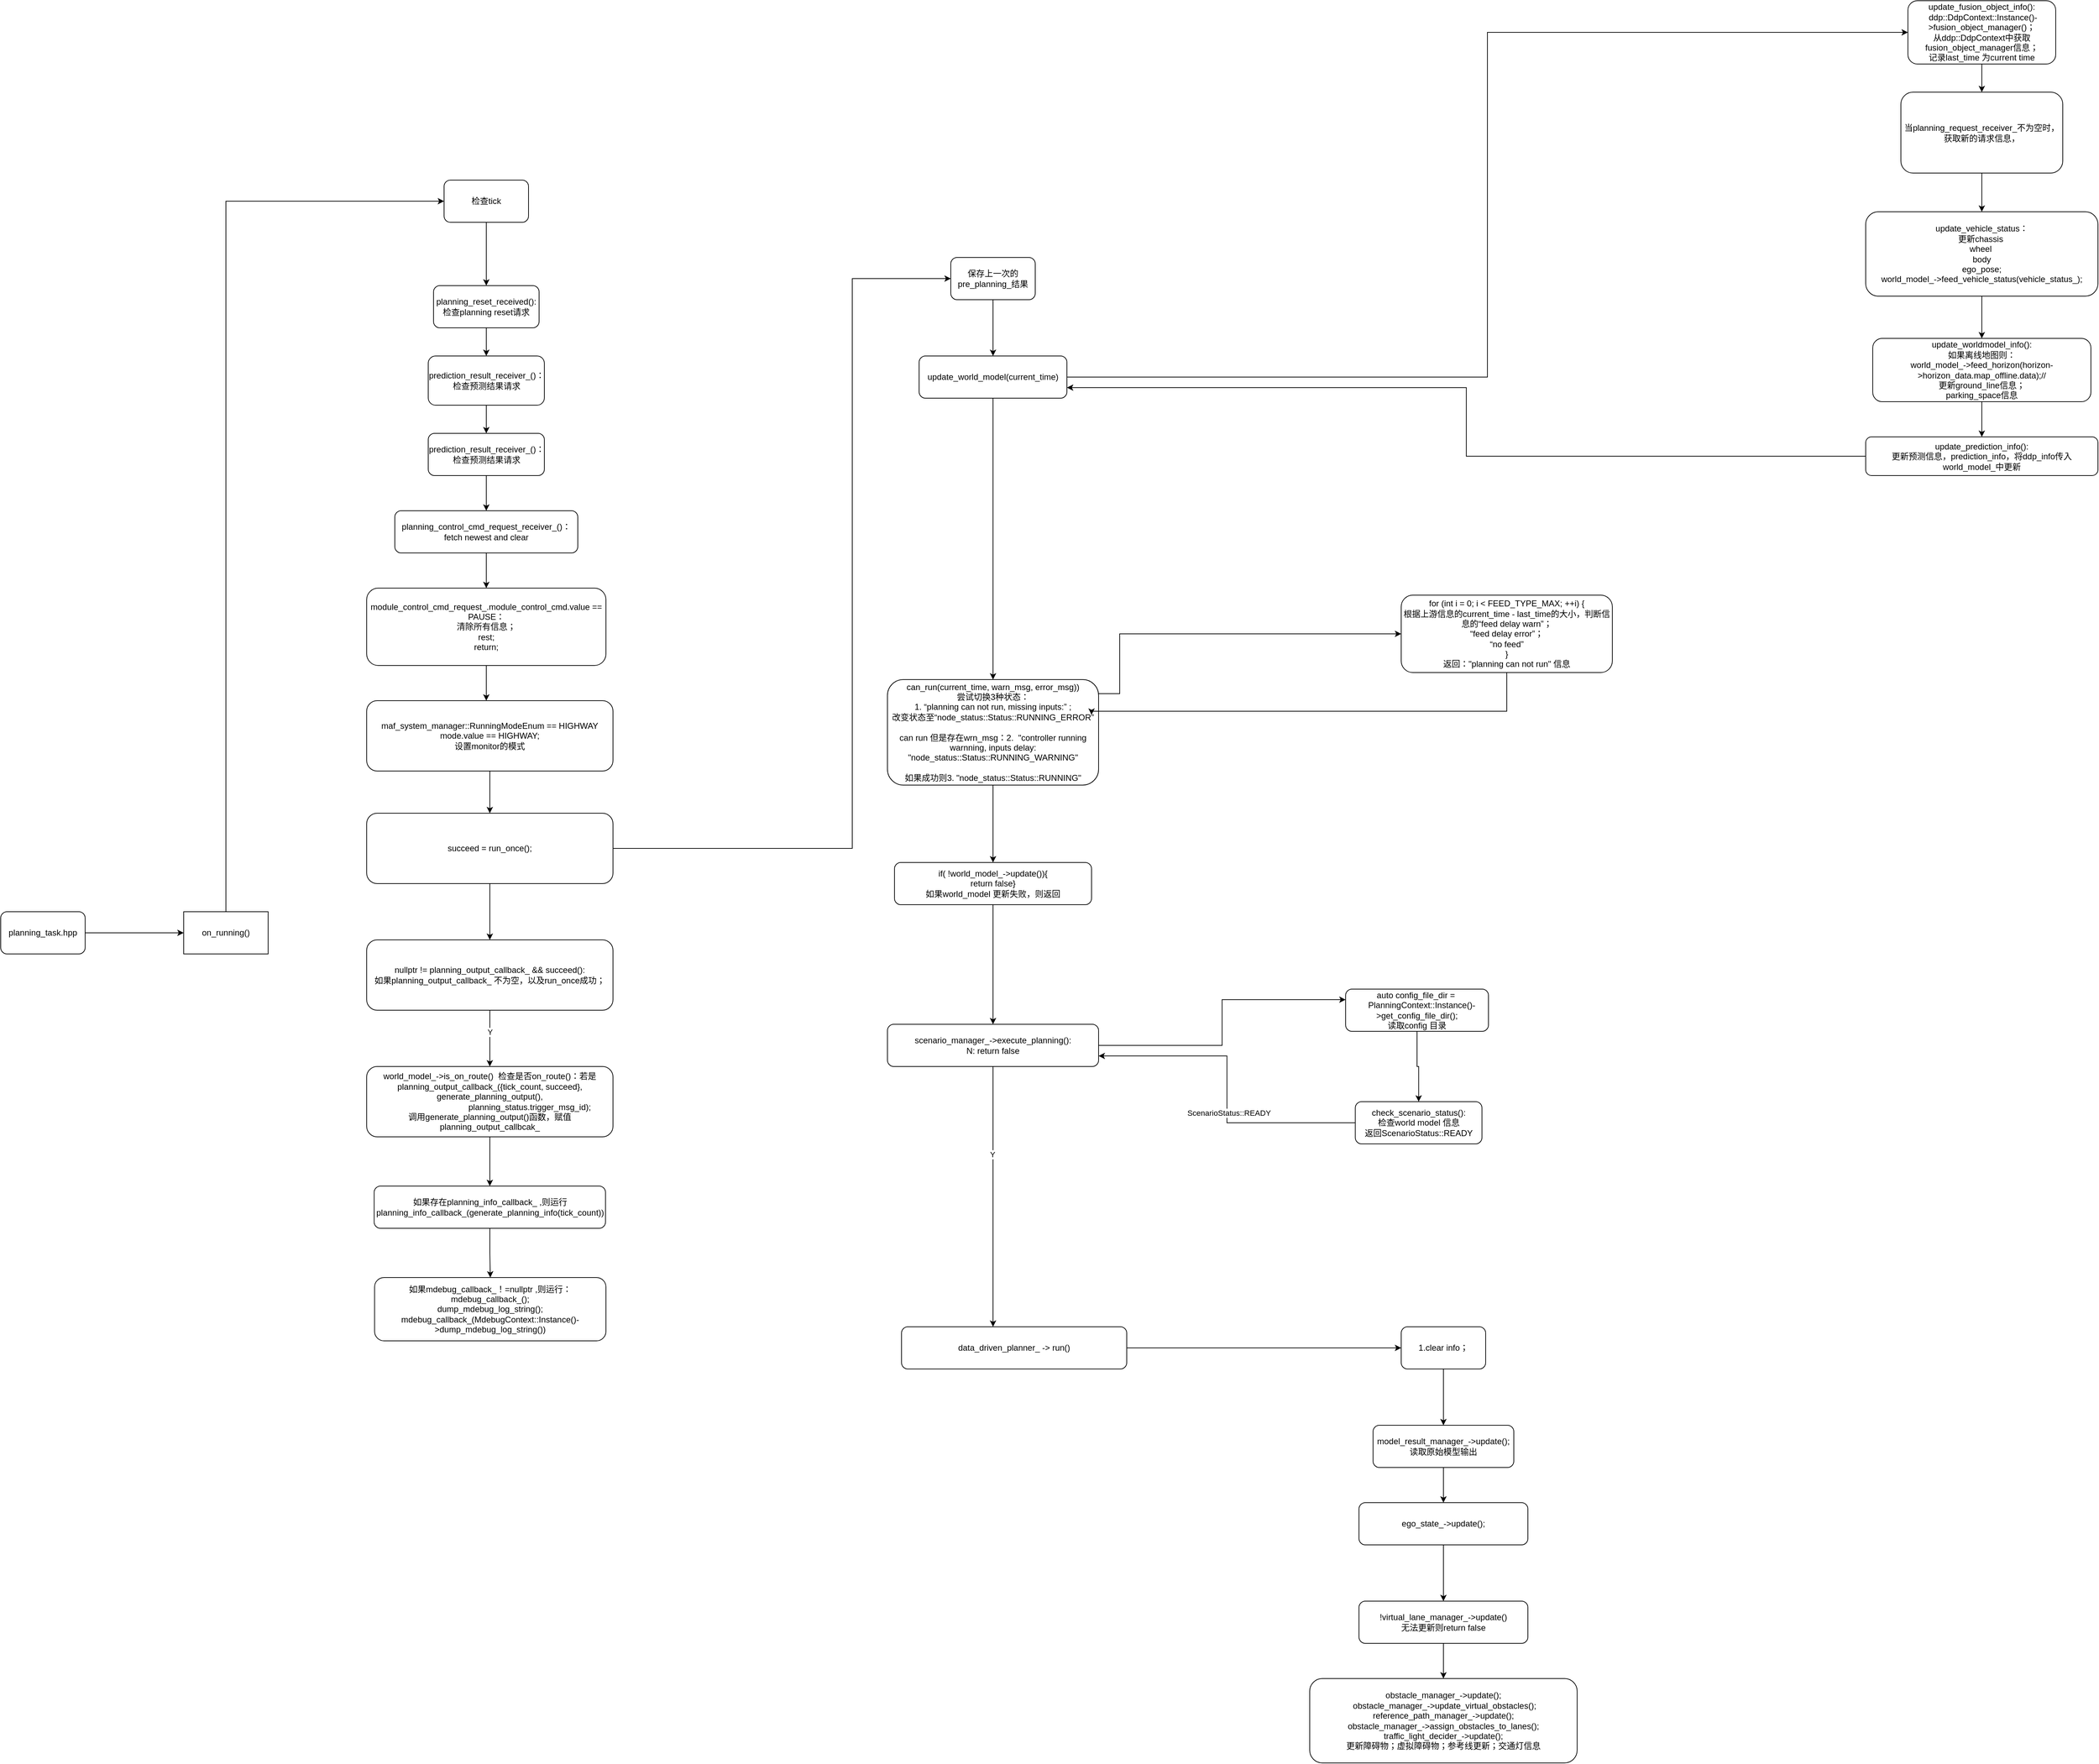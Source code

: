 <mxfile version="17.4.0" type="github">
  <diagram id="srVCzBpt83XQ97jSB2nB" name="第 1 页">
    <mxGraphModel dx="1752" dy="1935" grid="1" gridSize="10" guides="1" tooltips="1" connect="1" arrows="1" fold="1" page="1" pageScale="1" pageWidth="827" pageHeight="1169" math="0" shadow="0">
      <root>
        <mxCell id="0" />
        <mxCell id="1" parent="0" />
        <mxCell id="_m-UhnS5-_mcAKN76l4S-1" style="edgeStyle=orthogonalEdgeStyle;rounded=0;orthogonalLoop=1;jettySize=auto;html=1;entryX=0;entryY=0.5;entryDx=0;entryDy=0;" parent="1" source="_m-UhnS5-_mcAKN76l4S-2" target="_m-UhnS5-_mcAKN76l4S-4" edge="1">
          <mxGeometry relative="1" as="geometry">
            <mxPoint x="230" y="1120" as="targetPoint" />
          </mxGeometry>
        </mxCell>
        <mxCell id="_m-UhnS5-_mcAKN76l4S-2" value="planning_task.hpp" style="rounded=1;whiteSpace=wrap;html=1;" parent="1" vertex="1">
          <mxGeometry x="40" y="1080" width="120" height="60" as="geometry" />
        </mxCell>
        <mxCell id="_m-UhnS5-_mcAKN76l4S-3" style="edgeStyle=orthogonalEdgeStyle;rounded=0;orthogonalLoop=1;jettySize=auto;html=1;entryX=0;entryY=0.5;entryDx=0;entryDy=0;" parent="1" source="_m-UhnS5-_mcAKN76l4S-4" target="_m-UhnS5-_mcAKN76l4S-6" edge="1">
          <mxGeometry relative="1" as="geometry">
            <Array as="points">
              <mxPoint x="360" y="70" />
            </Array>
          </mxGeometry>
        </mxCell>
        <mxCell id="_m-UhnS5-_mcAKN76l4S-4" value="on_running()" style="rounded=0;whiteSpace=wrap;html=1;" parent="1" vertex="1">
          <mxGeometry x="300" y="1080" width="120" height="60" as="geometry" />
        </mxCell>
        <mxCell id="_m-UhnS5-_mcAKN76l4S-5" value="" style="edgeStyle=orthogonalEdgeStyle;rounded=0;orthogonalLoop=1;jettySize=auto;html=1;" parent="1" source="_m-UhnS5-_mcAKN76l4S-6" target="_m-UhnS5-_mcAKN76l4S-8" edge="1">
          <mxGeometry relative="1" as="geometry" />
        </mxCell>
        <mxCell id="_m-UhnS5-_mcAKN76l4S-6" value="检查tick" style="rounded=1;whiteSpace=wrap;html=1;" parent="1" vertex="1">
          <mxGeometry x="670" y="40" width="120" height="60" as="geometry" />
        </mxCell>
        <mxCell id="_m-UhnS5-_mcAKN76l4S-7" value="" style="edgeStyle=orthogonalEdgeStyle;rounded=0;orthogonalLoop=1;jettySize=auto;html=1;" parent="1" source="_m-UhnS5-_mcAKN76l4S-8" target="_m-UhnS5-_mcAKN76l4S-10" edge="1">
          <mxGeometry relative="1" as="geometry" />
        </mxCell>
        <mxCell id="_m-UhnS5-_mcAKN76l4S-8" value="planning_reset_received():&lt;br&gt;检查planning reset请求" style="rounded=1;whiteSpace=wrap;html=1;" parent="1" vertex="1">
          <mxGeometry x="655" y="190" width="150" height="60" as="geometry" />
        </mxCell>
        <mxCell id="_m-UhnS5-_mcAKN76l4S-9" value="" style="edgeStyle=orthogonalEdgeStyle;rounded=0;orthogonalLoop=1;jettySize=auto;html=1;" parent="1" source="_m-UhnS5-_mcAKN76l4S-10" target="_m-UhnS5-_mcAKN76l4S-12" edge="1">
          <mxGeometry relative="1" as="geometry" />
        </mxCell>
        <mxCell id="_m-UhnS5-_mcAKN76l4S-10" value="prediction_result_receiver_()：&lt;br&gt;检查预测结果请求" style="rounded=1;whiteSpace=wrap;html=1;" parent="1" vertex="1">
          <mxGeometry x="647.5" y="290" width="165" height="70" as="geometry" />
        </mxCell>
        <mxCell id="_m-UhnS5-_mcAKN76l4S-11" value="" style="edgeStyle=orthogonalEdgeStyle;rounded=0;orthogonalLoop=1;jettySize=auto;html=1;" parent="1" source="_m-UhnS5-_mcAKN76l4S-12" target="_m-UhnS5-_mcAKN76l4S-14" edge="1">
          <mxGeometry relative="1" as="geometry" />
        </mxCell>
        <mxCell id="_m-UhnS5-_mcAKN76l4S-12" value="prediction_result_receiver_()：&lt;br&gt;检查预测结果请求" style="rounded=1;whiteSpace=wrap;html=1;" parent="1" vertex="1">
          <mxGeometry x="647.5" y="400" width="165" height="60" as="geometry" />
        </mxCell>
        <mxCell id="_m-UhnS5-_mcAKN76l4S-13" value="" style="edgeStyle=orthogonalEdgeStyle;rounded=0;orthogonalLoop=1;jettySize=auto;html=1;" parent="1" source="_m-UhnS5-_mcAKN76l4S-14" target="_m-UhnS5-_mcAKN76l4S-16" edge="1">
          <mxGeometry relative="1" as="geometry" />
        </mxCell>
        <mxCell id="_m-UhnS5-_mcAKN76l4S-14" value="planning_control_cmd_request_receiver_()：&lt;br&gt;fetch newest and clear" style="rounded=1;whiteSpace=wrap;html=1;" parent="1" vertex="1">
          <mxGeometry x="600" y="510" width="260" height="60" as="geometry" />
        </mxCell>
        <mxCell id="_m-UhnS5-_mcAKN76l4S-15" style="edgeStyle=orthogonalEdgeStyle;rounded=0;orthogonalLoop=1;jettySize=auto;html=1;" parent="1" source="_m-UhnS5-_mcAKN76l4S-16" edge="1">
          <mxGeometry relative="1" as="geometry">
            <mxPoint x="730" y="780" as="targetPoint" />
          </mxGeometry>
        </mxCell>
        <mxCell id="_m-UhnS5-_mcAKN76l4S-16" value="module_control_cmd_request_.module_control_cmd.value == PAUSE：&lt;br&gt;清除所有信息；&lt;br&gt;rest;&lt;br&gt;return;" style="rounded=1;whiteSpace=wrap;html=1;" parent="1" vertex="1">
          <mxGeometry x="560" y="620" width="340" height="110" as="geometry" />
        </mxCell>
        <mxCell id="_m-UhnS5-_mcAKN76l4S-17" value="" style="edgeStyle=orthogonalEdgeStyle;rounded=0;orthogonalLoop=1;jettySize=auto;html=1;" parent="1" source="_m-UhnS5-_mcAKN76l4S-18" target="_m-UhnS5-_mcAKN76l4S-21" edge="1">
          <mxGeometry relative="1" as="geometry" />
        </mxCell>
        <mxCell id="_m-UhnS5-_mcAKN76l4S-18" value="&lt;br&gt;maf_system_manager::RunningModeEnum == HIGHWAY&lt;br&gt;mode.value == HIGHWAY;&lt;br&gt;设置monitor的模式&lt;br&gt;&lt;br&gt;" style="rounded=1;whiteSpace=wrap;html=1;" parent="1" vertex="1">
          <mxGeometry x="560" y="780" width="350" height="100" as="geometry" />
        </mxCell>
        <mxCell id="_m-UhnS5-_mcAKN76l4S-19" value="" style="edgeStyle=orthogonalEdgeStyle;rounded=0;orthogonalLoop=1;jettySize=auto;html=1;" parent="1" source="_m-UhnS5-_mcAKN76l4S-21" target="_m-UhnS5-_mcAKN76l4S-24" edge="1">
          <mxGeometry relative="1" as="geometry" />
        </mxCell>
        <mxCell id="_m-UhnS5-_mcAKN76l4S-20" value="" style="edgeStyle=orthogonalEdgeStyle;rounded=0;orthogonalLoop=1;jettySize=auto;html=1;" parent="1" source="_m-UhnS5-_mcAKN76l4S-21" target="_m-UhnS5-_mcAKN76l4S-31" edge="1">
          <mxGeometry relative="1" as="geometry">
            <Array as="points">
              <mxPoint x="1250" y="990" />
              <mxPoint x="1250" y="180" />
            </Array>
          </mxGeometry>
        </mxCell>
        <mxCell id="_m-UhnS5-_mcAKN76l4S-21" value="succeed = run_once();&lt;br&gt;" style="rounded=1;whiteSpace=wrap;html=1;" parent="1" vertex="1">
          <mxGeometry x="560" y="940" width="350" height="100" as="geometry" />
        </mxCell>
        <mxCell id="_m-UhnS5-_mcAKN76l4S-22" value="" style="edgeStyle=orthogonalEdgeStyle;rounded=0;orthogonalLoop=1;jettySize=auto;html=1;" parent="1" source="_m-UhnS5-_mcAKN76l4S-24" target="_m-UhnS5-_mcAKN76l4S-26" edge="1">
          <mxGeometry relative="1" as="geometry" />
        </mxCell>
        <mxCell id="_m-UhnS5-_mcAKN76l4S-23" value="Y" style="edgeLabel;html=1;align=center;verticalAlign=middle;resizable=0;points=[];" parent="_m-UhnS5-_mcAKN76l4S-22" vertex="1" connectable="0">
          <mxGeometry x="-0.242" relative="1" as="geometry">
            <mxPoint as="offset" />
          </mxGeometry>
        </mxCell>
        <mxCell id="_m-UhnS5-_mcAKN76l4S-24" value="nullptr != planning_output_callback_ &amp;amp;&amp;amp; succeed():&lt;br&gt;如果planning_output_callback_ 不为空，以及run_once成功；&lt;br&gt;" style="rounded=1;whiteSpace=wrap;html=1;" parent="1" vertex="1">
          <mxGeometry x="560" y="1120" width="350" height="100" as="geometry" />
        </mxCell>
        <mxCell id="_m-UhnS5-_mcAKN76l4S-25" value="" style="edgeStyle=orthogonalEdgeStyle;rounded=0;orthogonalLoop=1;jettySize=auto;html=1;" parent="1" source="_m-UhnS5-_mcAKN76l4S-26" target="_m-UhnS5-_mcAKN76l4S-28" edge="1">
          <mxGeometry relative="1" as="geometry" />
        </mxCell>
        <mxCell id="_m-UhnS5-_mcAKN76l4S-26" value="world_model_-&amp;gt;is_on_route()&amp;nbsp; 检查是否on_route()：若是&lt;br&gt;&lt;div&gt;planning_output_callback_({tick_count, succeed}, generate_planning_output(),&lt;/div&gt;&lt;div&gt;&amp;nbsp; &amp;nbsp; &amp;nbsp; &amp;nbsp; &amp;nbsp; &amp;nbsp; &amp;nbsp; &amp;nbsp; &amp;nbsp; &amp;nbsp; &amp;nbsp; &amp;nbsp; &amp;nbsp; &amp;nbsp; &amp;nbsp; &amp;nbsp; &amp;nbsp; planning_status.trigger_msg_id);&lt;/div&gt;&lt;div&gt;调用generate_planning_output()函数，赋值planning_output_callbcak_&lt;/div&gt;" style="rounded=1;whiteSpace=wrap;html=1;" parent="1" vertex="1">
          <mxGeometry x="560" y="1300" width="350" height="100" as="geometry" />
        </mxCell>
        <mxCell id="_m-UhnS5-_mcAKN76l4S-27" value="" style="edgeStyle=orthogonalEdgeStyle;rounded=0;orthogonalLoop=1;jettySize=auto;html=1;" parent="1" source="_m-UhnS5-_mcAKN76l4S-28" target="_m-UhnS5-_mcAKN76l4S-29" edge="1">
          <mxGeometry relative="1" as="geometry" />
        </mxCell>
        <mxCell id="_m-UhnS5-_mcAKN76l4S-28" value="如果存在planning_info_callback_ ,则运行planning_info_callback_(generate_planning_info(tick_count))" style="rounded=1;whiteSpace=wrap;html=1;" parent="1" vertex="1">
          <mxGeometry x="570.63" y="1470" width="328.75" height="60" as="geometry" />
        </mxCell>
        <mxCell id="_m-UhnS5-_mcAKN76l4S-29" value="如果mdebug_callback_！=nullptr ,则运行：&lt;br&gt;mdebug_callback_();&lt;br&gt;dump_mdebug_log_string();&lt;br&gt;mdebug_callback_(MdebugContext::Instance()-&amp;gt;dump_mdebug_log_string())" style="rounded=1;whiteSpace=wrap;html=1;" parent="1" vertex="1">
          <mxGeometry x="571.25" y="1600" width="328.75" height="90" as="geometry" />
        </mxCell>
        <mxCell id="_m-UhnS5-_mcAKN76l4S-30" value="" style="edgeStyle=orthogonalEdgeStyle;rounded=0;orthogonalLoop=1;jettySize=auto;html=1;" parent="1" source="_m-UhnS5-_mcAKN76l4S-31" target="_m-UhnS5-_mcAKN76l4S-33" edge="1">
          <mxGeometry relative="1" as="geometry" />
        </mxCell>
        <mxCell id="_m-UhnS5-_mcAKN76l4S-31" value="保存上一次的pre_planning_结果" style="whiteSpace=wrap;html=1;rounded=1;" parent="1" vertex="1">
          <mxGeometry x="1390" y="150" width="120" height="60" as="geometry" />
        </mxCell>
        <mxCell id="_m-UhnS5-_mcAKN76l4S-32" style="edgeStyle=orthogonalEdgeStyle;rounded=0;orthogonalLoop=1;jettySize=auto;html=1;entryX=0;entryY=0.5;entryDx=0;entryDy=0;" parent="1" source="_m-UhnS5-_mcAKN76l4S-33" target="_m-UhnS5-_mcAKN76l4S-35" edge="1">
          <mxGeometry relative="1" as="geometry">
            <mxPoint x="1640" y="230" as="targetPoint" />
          </mxGeometry>
        </mxCell>
        <mxCell id="_m-UhnS5-_mcAKN76l4S-45" value="" style="edgeStyle=orthogonalEdgeStyle;rounded=0;orthogonalLoop=1;jettySize=auto;html=1;" parent="1" source="_m-UhnS5-_mcAKN76l4S-33" target="_m-UhnS5-_mcAKN76l4S-44" edge="1">
          <mxGeometry relative="1" as="geometry" />
        </mxCell>
        <mxCell id="_m-UhnS5-_mcAKN76l4S-33" value="update_world_model(current_time)" style="rounded=1;whiteSpace=wrap;html=1;" parent="1" vertex="1">
          <mxGeometry x="1345" y="290" width="210" height="60" as="geometry" />
        </mxCell>
        <mxCell id="_m-UhnS5-_mcAKN76l4S-34" value="" style="edgeStyle=orthogonalEdgeStyle;rounded=0;orthogonalLoop=1;jettySize=auto;html=1;" parent="1" source="_m-UhnS5-_mcAKN76l4S-35" target="_m-UhnS5-_mcAKN76l4S-37" edge="1">
          <mxGeometry relative="1" as="geometry" />
        </mxCell>
        <mxCell id="_m-UhnS5-_mcAKN76l4S-35" value="update_fusion_object_info():&lt;br&gt;&amp;nbsp;ddp::DdpContext::Instance()-&amp;gt;fusion_object_manager()；&lt;br&gt;从ddp::DdpContext中获取fusion_object_manager信息；&lt;br&gt;记录last_time 为current time" style="rounded=1;whiteSpace=wrap;html=1;" parent="1" vertex="1">
          <mxGeometry x="2750" y="-215" width="210" height="90" as="geometry" />
        </mxCell>
        <mxCell id="_m-UhnS5-_mcAKN76l4S-36" value="" style="edgeStyle=orthogonalEdgeStyle;rounded=0;orthogonalLoop=1;jettySize=auto;html=1;" parent="1" source="_m-UhnS5-_mcAKN76l4S-37" target="_m-UhnS5-_mcAKN76l4S-39" edge="1">
          <mxGeometry relative="1" as="geometry" />
        </mxCell>
        <mxCell id="_m-UhnS5-_mcAKN76l4S-37" value="当planning_request_receiver_不为空时，获取新的请求信息，" style="whiteSpace=wrap;html=1;rounded=1;" parent="1" vertex="1">
          <mxGeometry x="2740" y="-85" width="230" height="115" as="geometry" />
        </mxCell>
        <mxCell id="_m-UhnS5-_mcAKN76l4S-38" value="" style="edgeStyle=orthogonalEdgeStyle;rounded=0;orthogonalLoop=1;jettySize=auto;html=1;" parent="1" source="_m-UhnS5-_mcAKN76l4S-39" target="_m-UhnS5-_mcAKN76l4S-41" edge="1">
          <mxGeometry relative="1" as="geometry" />
        </mxCell>
        <mxCell id="_m-UhnS5-_mcAKN76l4S-39" value="update_vehicle_status：&lt;br&gt;更新chassis&amp;nbsp;&lt;br&gt;wheel&amp;nbsp;&lt;br&gt;body&lt;br&gt;ego_pose;&lt;br&gt;world_model_-&amp;gt;feed_vehicle_status(vehicle_status_);" style="whiteSpace=wrap;html=1;rounded=1;" parent="1" vertex="1">
          <mxGeometry x="2690" y="85" width="330" height="120" as="geometry" />
        </mxCell>
        <mxCell id="_m-UhnS5-_mcAKN76l4S-40" value="" style="edgeStyle=orthogonalEdgeStyle;rounded=0;orthogonalLoop=1;jettySize=auto;html=1;" parent="1" source="_m-UhnS5-_mcAKN76l4S-41" target="_m-UhnS5-_mcAKN76l4S-43" edge="1">
          <mxGeometry relative="1" as="geometry" />
        </mxCell>
        <mxCell id="_m-UhnS5-_mcAKN76l4S-41" value="update_worldmodel_info():&lt;br&gt;如果离线地图则：&lt;br&gt;world_model_-&amp;gt;feed_horizon(horizon-&amp;gt;horizon_data.map_offline.data);//&lt;br&gt;更新ground_line信息；&lt;br&gt;parking_space信息" style="whiteSpace=wrap;html=1;rounded=1;" parent="1" vertex="1">
          <mxGeometry x="2700" y="265" width="310" height="90" as="geometry" />
        </mxCell>
        <mxCell id="_m-UhnS5-_mcAKN76l4S-42" style="edgeStyle=orthogonalEdgeStyle;rounded=0;orthogonalLoop=1;jettySize=auto;html=1;entryX=1;entryY=0.75;entryDx=0;entryDy=0;" parent="1" source="_m-UhnS5-_mcAKN76l4S-43" target="_m-UhnS5-_mcAKN76l4S-33" edge="1">
          <mxGeometry relative="1" as="geometry" />
        </mxCell>
        <mxCell id="_m-UhnS5-_mcAKN76l4S-43" value="update_prediction_info():&lt;br&gt;更新预测信息，prediction_info，将ddp_info传入world_model_中更新" style="whiteSpace=wrap;html=1;rounded=1;" parent="1" vertex="1">
          <mxGeometry x="2690" y="405" width="330" height="55" as="geometry" />
        </mxCell>
        <mxCell id="_m-UhnS5-_mcAKN76l4S-47" value="" style="edgeStyle=orthogonalEdgeStyle;rounded=0;orthogonalLoop=1;jettySize=auto;html=1;" parent="1" source="_m-UhnS5-_mcAKN76l4S-44" target="_m-UhnS5-_mcAKN76l4S-46" edge="1">
          <mxGeometry relative="1" as="geometry">
            <Array as="points">
              <mxPoint x="1630" y="770" />
              <mxPoint x="1630" y="685" />
            </Array>
          </mxGeometry>
        </mxCell>
        <mxCell id="_m-UhnS5-_mcAKN76l4S-52" value="" style="edgeStyle=orthogonalEdgeStyle;rounded=0;orthogonalLoop=1;jettySize=auto;html=1;" parent="1" source="_m-UhnS5-_mcAKN76l4S-44" target="_m-UhnS5-_mcAKN76l4S-51" edge="1">
          <mxGeometry relative="1" as="geometry" />
        </mxCell>
        <mxCell id="_m-UhnS5-_mcAKN76l4S-44" value="can_run(current_time, warn_msg, error_msg))&lt;br&gt;尝试切换3种状态：&lt;br&gt;1. “planning can not run, missing inputs:” ;&lt;br&gt;改变状态至“node_status::Status::RUNNING_ERROR”&lt;br&gt;&lt;br&gt;can run 但是存在wrn_msg：2.&amp;nbsp;&amp;nbsp;&quot;controller running warnning, inputs delay: &quot;node_status::Status::RUNNING_WARNING&quot;&lt;br&gt;&lt;br&gt;如果成功则3. &quot;node_status::Status::RUNNING&quot;" style="whiteSpace=wrap;html=1;rounded=1;" parent="1" vertex="1">
          <mxGeometry x="1300" y="750" width="300" height="150" as="geometry" />
        </mxCell>
        <mxCell id="_m-UhnS5-_mcAKN76l4S-48" style="edgeStyle=orthogonalEdgeStyle;rounded=0;orthogonalLoop=1;jettySize=auto;html=1;" parent="1" source="_m-UhnS5-_mcAKN76l4S-46" edge="1">
          <mxGeometry relative="1" as="geometry">
            <mxPoint x="1590" y="800" as="targetPoint" />
            <Array as="points">
              <mxPoint x="2180" y="795" />
              <mxPoint x="1590" y="795" />
            </Array>
          </mxGeometry>
        </mxCell>
        <mxCell id="_m-UhnS5-_mcAKN76l4S-46" value="for (int i = 0; i &amp;lt; FEED_TYPE_MAX; ++i) {&lt;br&gt;根据上游信息的current_time - last_time的大小，判断信息的“feed delay warn”；&lt;br&gt;“feed delay error”；&lt;br&gt;“no feed”&lt;br&gt;}&lt;br&gt;返回：&quot;planning can not run&quot; 信息" style="whiteSpace=wrap;html=1;rounded=1;" parent="1" vertex="1">
          <mxGeometry x="2030" y="630" width="300" height="110" as="geometry" />
        </mxCell>
        <mxCell id="_m-UhnS5-_mcAKN76l4S-54" value="" style="edgeStyle=orthogonalEdgeStyle;rounded=0;orthogonalLoop=1;jettySize=auto;html=1;" parent="1" source="_m-UhnS5-_mcAKN76l4S-51" target="_m-UhnS5-_mcAKN76l4S-53" edge="1">
          <mxGeometry relative="1" as="geometry" />
        </mxCell>
        <mxCell id="_m-UhnS5-_mcAKN76l4S-51" value="if( !world_model_-&amp;gt;update()){&lt;br&gt;return false}&lt;br&gt;如果world_model 更新失败，则返回" style="whiteSpace=wrap;html=1;rounded=1;" parent="1" vertex="1">
          <mxGeometry x="1310" y="1010" width="280" height="60" as="geometry" />
        </mxCell>
        <mxCell id="_m-UhnS5-_mcAKN76l4S-56" value="" style="edgeStyle=orthogonalEdgeStyle;rounded=0;orthogonalLoop=1;jettySize=auto;html=1;" parent="1" source="_m-UhnS5-_mcAKN76l4S-53" target="_m-UhnS5-_mcAKN76l4S-55" edge="1">
          <mxGeometry relative="1" as="geometry">
            <Array as="points">
              <mxPoint x="1450" y="1600" />
              <mxPoint x="1450" y="1600" />
            </Array>
          </mxGeometry>
        </mxCell>
        <mxCell id="_m-UhnS5-_mcAKN76l4S-57" value="Y" style="edgeLabel;html=1;align=center;verticalAlign=middle;resizable=0;points=[];" parent="_m-UhnS5-_mcAKN76l4S-56" vertex="1" connectable="0">
          <mxGeometry x="-0.323" y="-1" relative="1" as="geometry">
            <mxPoint as="offset" />
          </mxGeometry>
        </mxCell>
        <mxCell id="_m-UhnS5-_mcAKN76l4S-66" style="edgeStyle=orthogonalEdgeStyle;rounded=0;orthogonalLoop=1;jettySize=auto;html=1;entryX=0;entryY=0.25;entryDx=0;entryDy=0;" parent="1" source="_m-UhnS5-_mcAKN76l4S-53" target="_m-UhnS5-_mcAKN76l4S-58" edge="1">
          <mxGeometry relative="1" as="geometry" />
        </mxCell>
        <mxCell id="_m-UhnS5-_mcAKN76l4S-53" value="scenario_manager_-&amp;gt;execute_planning():&lt;br&gt;N: return false" style="whiteSpace=wrap;html=1;rounded=1;" parent="1" vertex="1">
          <mxGeometry x="1300" y="1240" width="300" height="60" as="geometry" />
        </mxCell>
        <mxCell id="_m-UhnS5-_mcAKN76l4S-65" value="" style="edgeStyle=orthogonalEdgeStyle;rounded=0;orthogonalLoop=1;jettySize=auto;html=1;" parent="1" source="_m-UhnS5-_mcAKN76l4S-55" target="_m-UhnS5-_mcAKN76l4S-64" edge="1">
          <mxGeometry relative="1" as="geometry" />
        </mxCell>
        <mxCell id="_m-UhnS5-_mcAKN76l4S-55" value="data_driven_planner_ -&amp;gt; run()" style="whiteSpace=wrap;html=1;rounded=1;" parent="1" vertex="1">
          <mxGeometry x="1320" y="1670" width="320" height="60" as="geometry" />
        </mxCell>
        <mxCell id="_m-UhnS5-_mcAKN76l4S-61" value="" style="edgeStyle=orthogonalEdgeStyle;rounded=0;orthogonalLoop=1;jettySize=auto;html=1;" parent="1" source="_m-UhnS5-_mcAKN76l4S-58" target="_m-UhnS5-_mcAKN76l4S-60" edge="1">
          <mxGeometry relative="1" as="geometry" />
        </mxCell>
        <mxCell id="_m-UhnS5-_mcAKN76l4S-58" value="&lt;div&gt;auto config_file_dir =&amp;nbsp;&lt;/div&gt;&lt;div&gt;&amp;nbsp; &amp;nbsp; PlanningContext::Instance()-&amp;gt;get_config_file_dir();&lt;/div&gt;&lt;div&gt;读取config 目录&lt;/div&gt;" style="whiteSpace=wrap;html=1;rounded=1;" parent="1" vertex="1">
          <mxGeometry x="1951" y="1190" width="203" height="60" as="geometry" />
        </mxCell>
        <mxCell id="_m-UhnS5-_mcAKN76l4S-62" style="edgeStyle=orthogonalEdgeStyle;rounded=0;orthogonalLoop=1;jettySize=auto;html=1;entryX=1;entryY=0.75;entryDx=0;entryDy=0;" parent="1" source="_m-UhnS5-_mcAKN76l4S-60" target="_m-UhnS5-_mcAKN76l4S-53" edge="1">
          <mxGeometry relative="1" as="geometry" />
        </mxCell>
        <mxCell id="_m-UhnS5-_mcAKN76l4S-63" value="ScenarioStatus::READY" style="edgeLabel;html=1;align=center;verticalAlign=middle;resizable=0;points=[];" parent="_m-UhnS5-_mcAKN76l4S-62" vertex="1" connectable="0">
          <mxGeometry x="-0.142" y="-2" relative="1" as="geometry">
            <mxPoint as="offset" />
          </mxGeometry>
        </mxCell>
        <mxCell id="_m-UhnS5-_mcAKN76l4S-60" value="check_scenario_status():&lt;br&gt;检查world model 信息&lt;br&gt;返回ScenarioStatus::READY" style="whiteSpace=wrap;html=1;rounded=1;" parent="1" vertex="1">
          <mxGeometry x="1964.75" y="1350" width="180" height="60" as="geometry" />
        </mxCell>
        <mxCell id="ZxgApkJqPUGI_g5ZO00V-2" value="" style="edgeStyle=orthogonalEdgeStyle;rounded=0;orthogonalLoop=1;jettySize=auto;html=1;" edge="1" parent="1" source="_m-UhnS5-_mcAKN76l4S-64" target="ZxgApkJqPUGI_g5ZO00V-1">
          <mxGeometry relative="1" as="geometry" />
        </mxCell>
        <mxCell id="_m-UhnS5-_mcAKN76l4S-64" value="1.clear info；" style="whiteSpace=wrap;html=1;rounded=1;" parent="1" vertex="1">
          <mxGeometry x="2030" y="1670" width="120" height="60" as="geometry" />
        </mxCell>
        <mxCell id="ZxgApkJqPUGI_g5ZO00V-4" value="" style="edgeStyle=orthogonalEdgeStyle;rounded=0;orthogonalLoop=1;jettySize=auto;html=1;" edge="1" parent="1" source="ZxgApkJqPUGI_g5ZO00V-1" target="ZxgApkJqPUGI_g5ZO00V-3">
          <mxGeometry relative="1" as="geometry" />
        </mxCell>
        <mxCell id="ZxgApkJqPUGI_g5ZO00V-1" value="model_result_manager_-&amp;gt;update();&lt;br&gt;读取原始模型输出" style="whiteSpace=wrap;html=1;rounded=1;" vertex="1" parent="1">
          <mxGeometry x="1990" y="1810" width="200" height="60" as="geometry" />
        </mxCell>
        <mxCell id="ZxgApkJqPUGI_g5ZO00V-6" value="" style="edgeStyle=orthogonalEdgeStyle;rounded=0;orthogonalLoop=1;jettySize=auto;html=1;" edge="1" parent="1" source="ZxgApkJqPUGI_g5ZO00V-3" target="ZxgApkJqPUGI_g5ZO00V-5">
          <mxGeometry relative="1" as="geometry" />
        </mxCell>
        <mxCell id="ZxgApkJqPUGI_g5ZO00V-3" value="ego_state_-&amp;gt;update();" style="whiteSpace=wrap;html=1;rounded=1;" vertex="1" parent="1">
          <mxGeometry x="1970" y="1920" width="240" height="60" as="geometry" />
        </mxCell>
        <mxCell id="ZxgApkJqPUGI_g5ZO00V-8" value="" style="edgeStyle=orthogonalEdgeStyle;rounded=0;orthogonalLoop=1;jettySize=auto;html=1;" edge="1" parent="1" source="ZxgApkJqPUGI_g5ZO00V-5" target="ZxgApkJqPUGI_g5ZO00V-7">
          <mxGeometry relative="1" as="geometry" />
        </mxCell>
        <mxCell id="ZxgApkJqPUGI_g5ZO00V-5" value="!virtual_lane_manager_-&amp;gt;update()&lt;br&gt;无法更新则return false" style="whiteSpace=wrap;html=1;rounded=1;" vertex="1" parent="1">
          <mxGeometry x="1970" y="2060" width="240" height="60" as="geometry" />
        </mxCell>
        <mxCell id="ZxgApkJqPUGI_g5ZO00V-7" value="obstacle_manager_-&amp;gt;update();&lt;br&gt;&amp;nbsp;obstacle_manager_-&amp;gt;update_virtual_obstacles();&lt;br&gt;reference_path_manager_-&amp;gt;update();&lt;br&gt;&lt;div&gt;obstacle_manager_-&amp;gt;assign_obstacles_to_lanes();&lt;/div&gt;&lt;div&gt;traffic_light_decider_-&amp;gt;update();&lt;br&gt;&lt;/div&gt;&lt;div&gt;更新障碍物；虚拟障碍物；参考线更新；交通灯信息&lt;/div&gt;" style="whiteSpace=wrap;html=1;rounded=1;" vertex="1" parent="1">
          <mxGeometry x="1900" y="2170" width="380" height="120" as="geometry" />
        </mxCell>
      </root>
    </mxGraphModel>
  </diagram>
</mxfile>
